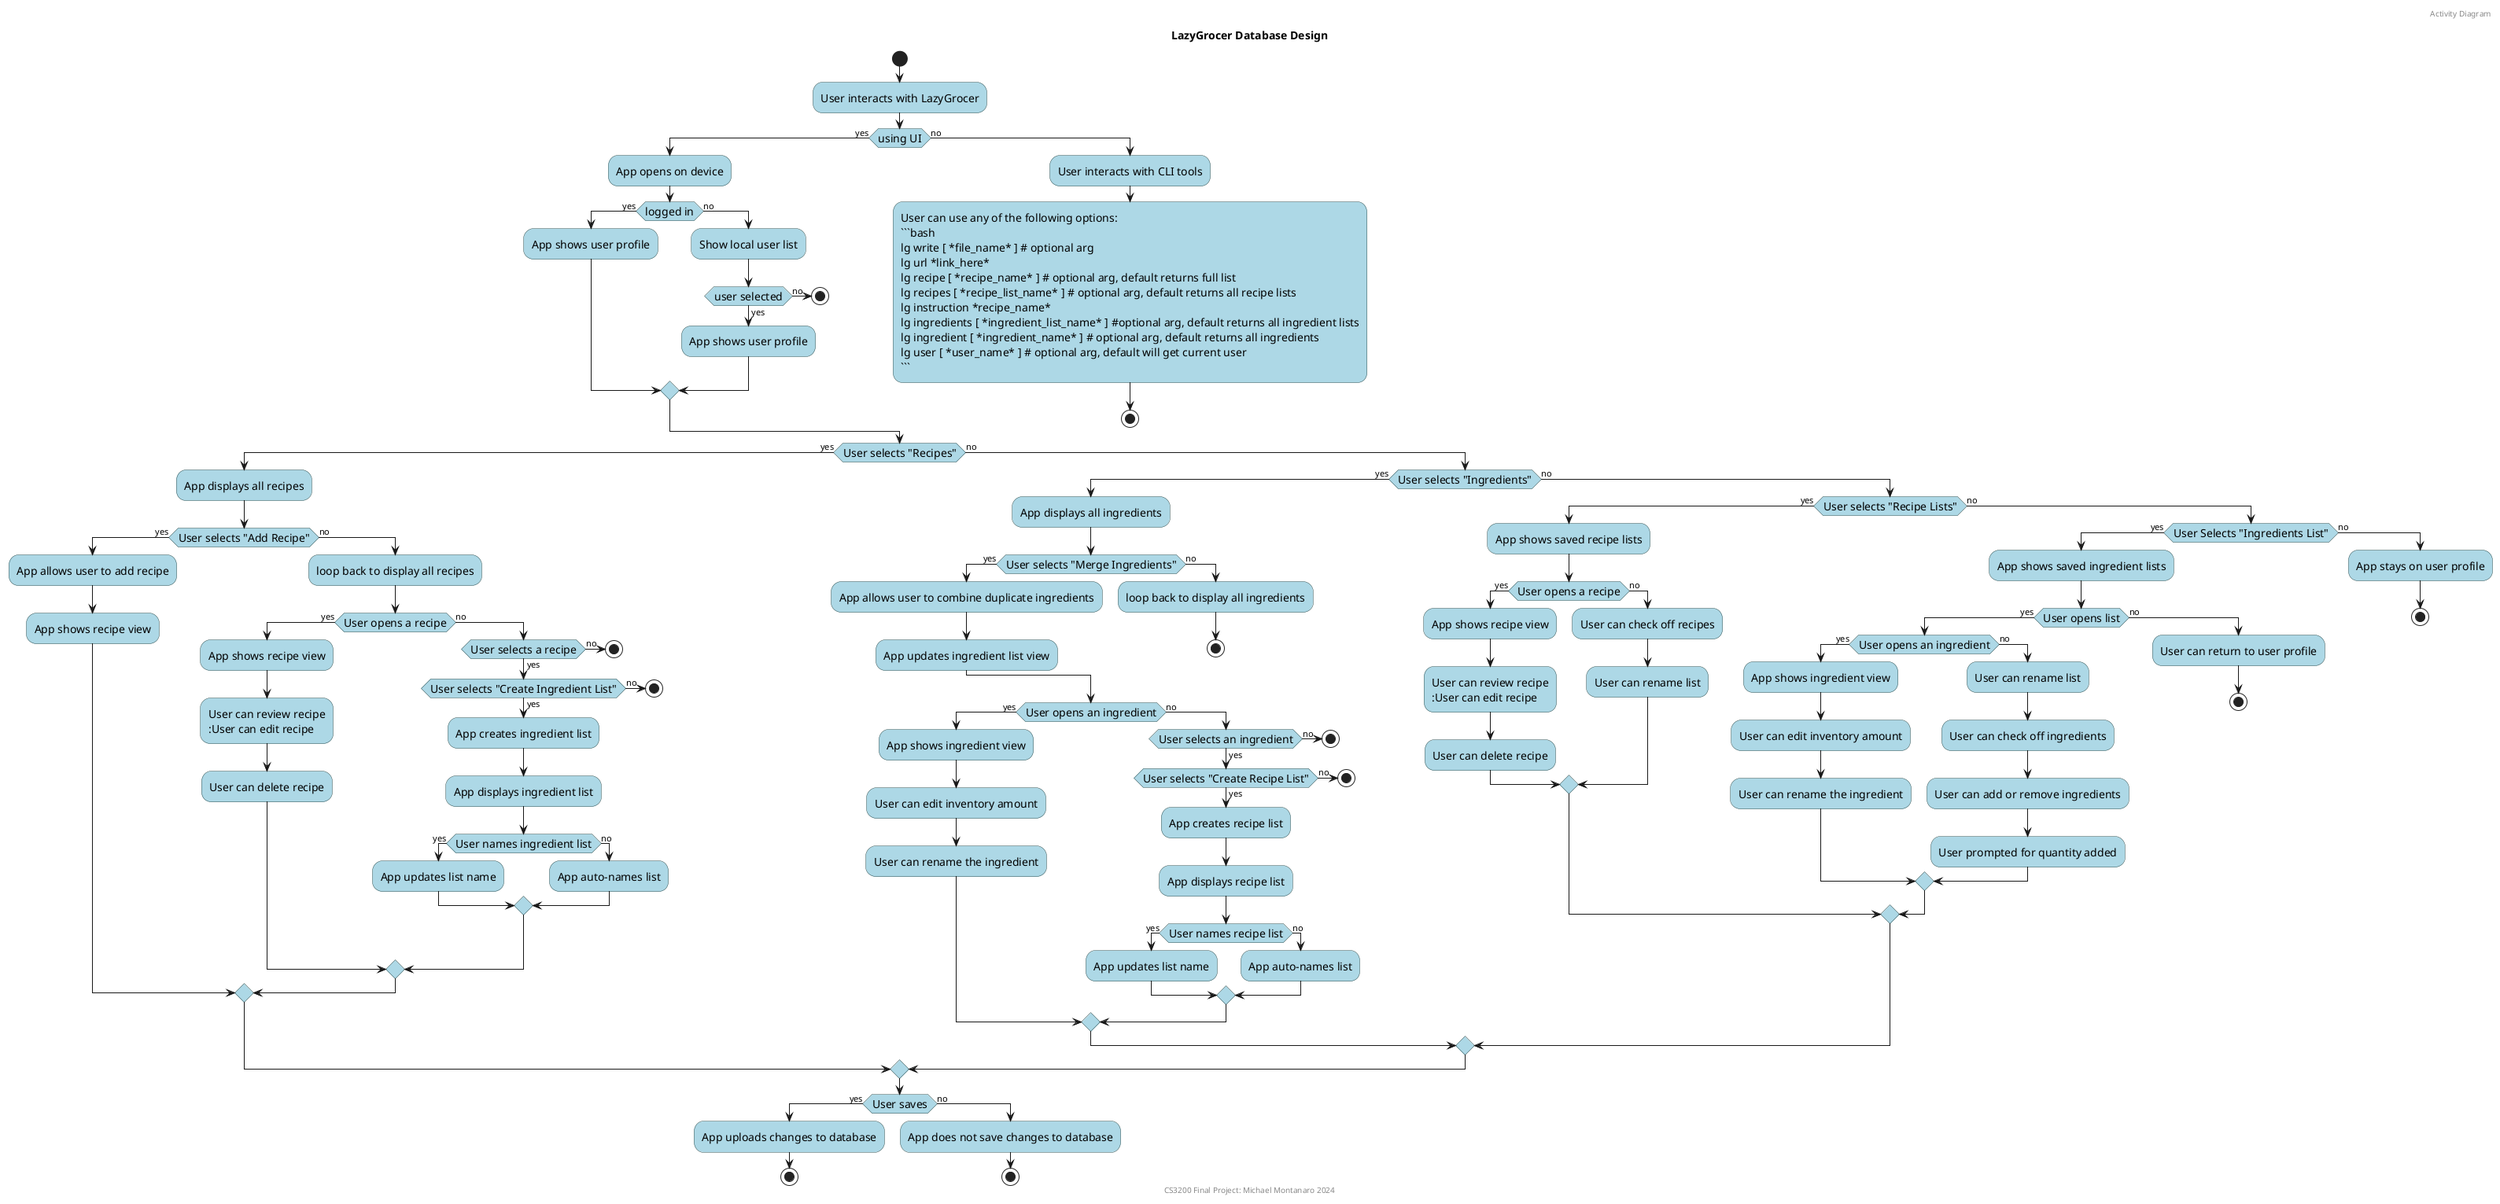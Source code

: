 @startuml LazyGrocerActivityDiagram

skinparam activity {
    BorderColor DarkSlateGray
    BackgroundColor LightBlue
    FontSize 14
}

header Activity Diagram
title LazyGrocer Database Design
footer CS3200 Final Project: Michael Montanaro 2024

start
:User interacts with LazyGrocer;
if (using UI) then (yes)
    :App opens on device;
    if (logged in) then (yes)
        :App shows user profile;
    else (no)
        :Show local user list;
        if (user selected) then (yes)
        :App shows user profile;
        else (no)
            stop
        endif
    endif
else (no)
  :User interacts with CLI tools;
  :User can use any of the following options:\n```bash\nlg write [ *file_name* ] # optional arg\nlg url *link_here*\nlg recipe [ *recipe_name* ] # optional arg, default returns full list\nlg recipes [ *recipe_list_name* ] # optional arg, default returns all recipe lists\nlg instruction *recipe_name*\nlg ingredients [ *ingredient_list_name* ] #optional arg, default returns all ingredient lists\nlg ingredient [ *ingredient_name* ] # optional arg, default returns all ingredients\nlg user [ *user_name* ] # optional arg, default will get current user\n```;
  stop
endif
if (User selects "Recipes") then (yes)
        :App displays all recipes;
        if (User selects "Add Recipe") then (yes)
            :App allows user to add recipe;
            :App shows recipe view;
        else (no)
            :loop back to display all recipes;
            if (User opens a recipe) then (yes)
                :App shows recipe view;
                :User can review recipe
                :User can edit recipe;
                :User can delete recipe;
            else (no)
                if (User selects a recipe) then (yes)
                    if (User selects "Create Ingredient List") then (yes)
                        :App creates ingredient list;
                        :App displays ingredient list;
                        if (User names ingredient list) then (yes)
                            :App updates list name;
                        else (no)
                            :App auto-names list;
                        endif
                    else (no)
                        stop
                    endif
                else (no)
                    stop
                endif
            endif
        endif
else (no)
    if (User selects "Ingredients") then (yes)
        :App displays all ingredients;
        if (User selects "Merge Ingredients") then (yes)
            :App allows user to combine duplicate ingredients;
            :App updates ingredient list view;
        else (no)
            :loop back to display all ingredients;
            stop
        endif
        if (User opens an ingredient) then (yes)
            :App shows ingredient view;
            :User can edit inventory amount;
            :User can rename the ingredient;
        else (no)
            if (User selects an ingredient) then (yes)
                if (User selects "Create Recipe List") then (yes)
                    :App creates recipe list;
                    :App displays recipe list;
                    if (User names recipe list) then (yes)
                        :App updates list name;
                    else (no)
                        :App auto-names list;
                    endif
                else (no)
                    stop
                endif
            else (no)
                stop
            endif
        endif
    else (no)
        if (User selects "Recipe Lists") then (yes)
            :App shows saved recipe lists;
            if (User opens a recipe) then (yes)
                :App shows recipe view;
                :User can review recipe
                :User can edit recipe;
                :User can delete recipe;
            else (no)
                :User can check off recipes;
                :User can rename list;
            endif
        else (no)
            if (User Selects "Ingredients List") then (yes)
                :App shows saved ingredient lists;
                if (User opens list) then (yes)
                    if (User opens an ingredient) then (yes)
                        :App shows ingredient view;
                        :User can edit inventory amount;
                        :User can rename the ingredient;
                    else (no)
                        :User can rename list;
                        :User can check off ingredients;
                        :User can add or remove ingredients;
                        :User prompted for quantity added;
                    endif
                else (no)
                    :User can return to user profile;
                    stop 
                endif
            else (no)
                :App stays on user profile;
                stop
            endif
        endif
    endif
endif
if (User saves) then (yes)
    :App uploads changes to database;
    stop
else (no)
    :App does not save changes to database;
    stop
endif
@enduml